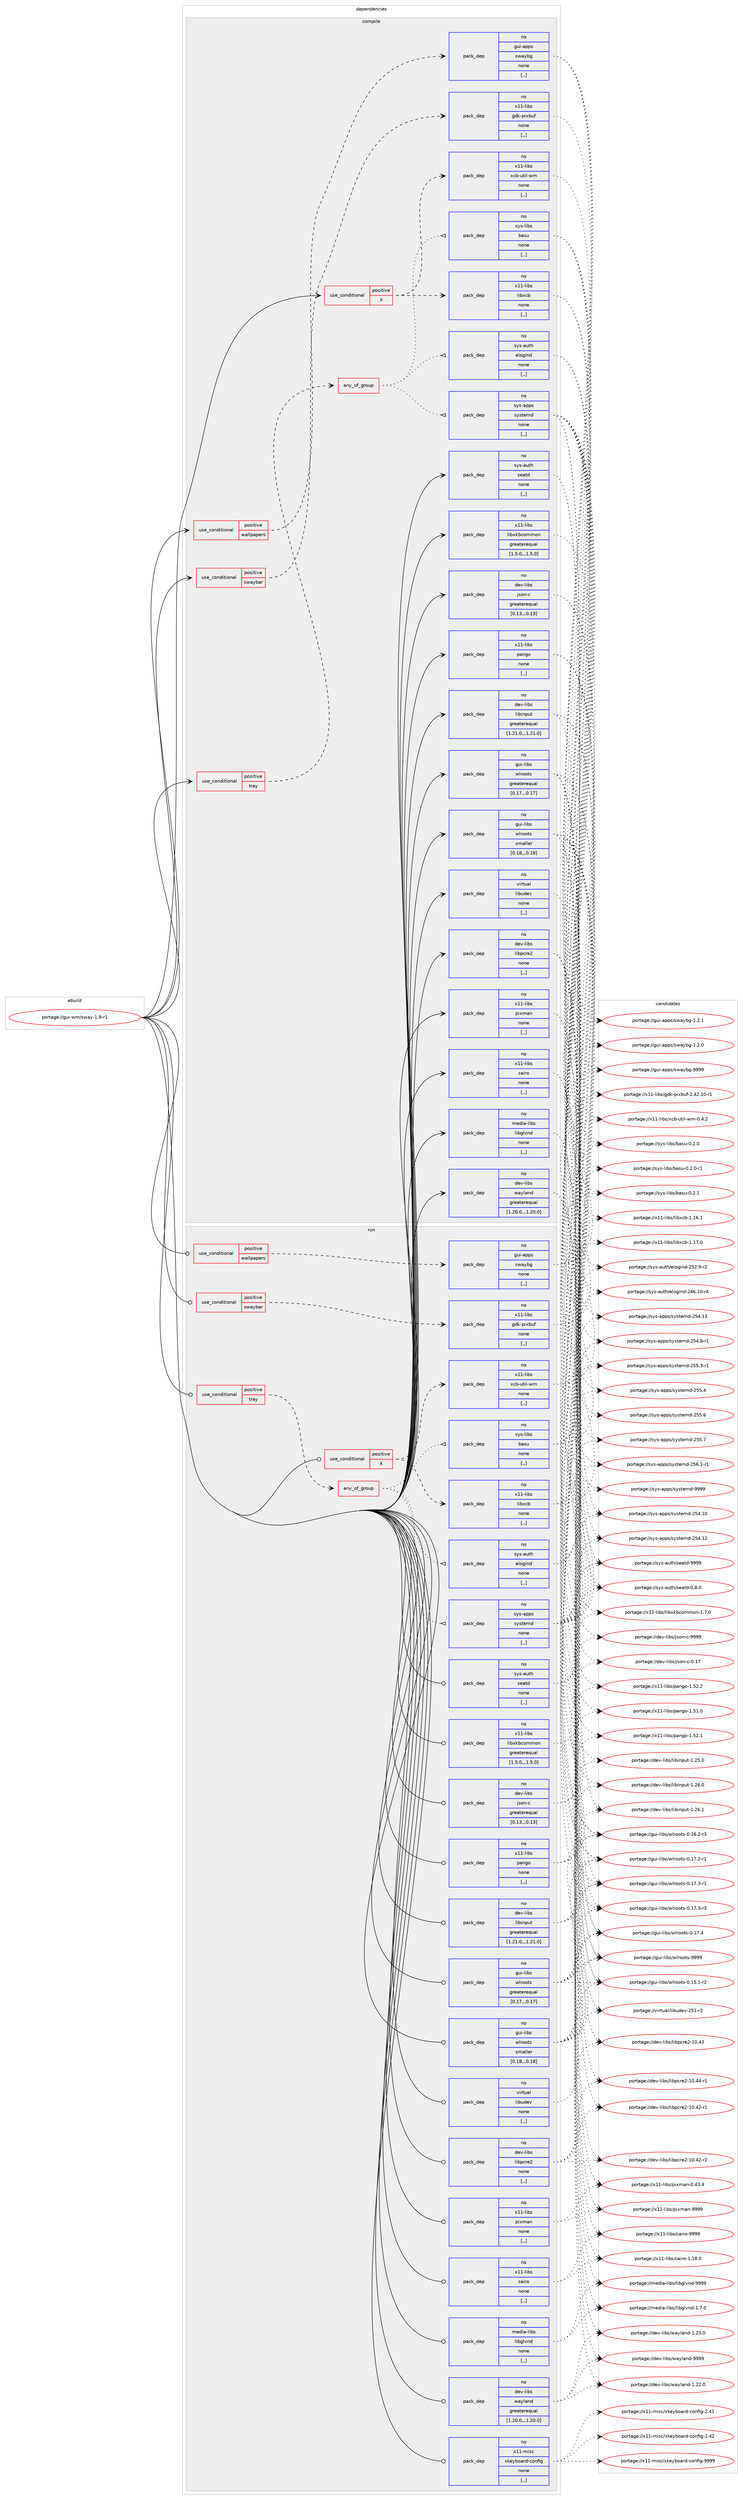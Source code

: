 digraph prolog {

# *************
# Graph options
# *************

newrank=true;
concentrate=true;
compound=true;
graph [rankdir=LR,fontname=Helvetica,fontsize=10,ranksep=1.5];#, ranksep=2.5, nodesep=0.2];
edge  [arrowhead=vee];
node  [fontname=Helvetica,fontsize=10];

# **********
# The ebuild
# **********

subgraph cluster_leftcol {
color=gray;
rank=same;
label=<<i>ebuild</i>>;
id [label="portage://gui-wm/sway-1.9-r1", color=red, width=4, href="../gui-wm/sway-1.9-r1.svg"];
}

# ****************
# The dependencies
# ****************

subgraph cluster_midcol {
color=gray;
label=<<i>dependencies</i>>;
subgraph cluster_compile {
fillcolor="#eeeeee";
style=filled;
label=<<i>compile</i>>;
subgraph cond65229 {
dependency240543 [label=<<TABLE BORDER="0" CELLBORDER="1" CELLSPACING="0" CELLPADDING="4"><TR><TD ROWSPAN="3" CELLPADDING="10">use_conditional</TD></TR><TR><TD>positive</TD></TR><TR><TD>X</TD></TR></TABLE>>, shape=none, color=red];
subgraph pack173724 {
dependency240544 [label=<<TABLE BORDER="0" CELLBORDER="1" CELLSPACING="0" CELLPADDING="4" WIDTH="220"><TR><TD ROWSPAN="6" CELLPADDING="30">pack_dep</TD></TR><TR><TD WIDTH="110">no</TD></TR><TR><TD>x11-libs</TD></TR><TR><TD>libxcb</TD></TR><TR><TD>none</TD></TR><TR><TD>[,,]</TD></TR></TABLE>>, shape=none, color=blue];
}
dependency240543:e -> dependency240544:w [weight=20,style="dashed",arrowhead="vee"];
subgraph pack173725 {
dependency240545 [label=<<TABLE BORDER="0" CELLBORDER="1" CELLSPACING="0" CELLPADDING="4" WIDTH="220"><TR><TD ROWSPAN="6" CELLPADDING="30">pack_dep</TD></TR><TR><TD WIDTH="110">no</TD></TR><TR><TD>x11-libs</TD></TR><TR><TD>xcb-util-wm</TD></TR><TR><TD>none</TD></TR><TR><TD>[,,]</TD></TR></TABLE>>, shape=none, color=blue];
}
dependency240543:e -> dependency240545:w [weight=20,style="dashed",arrowhead="vee"];
}
id:e -> dependency240543:w [weight=20,style="solid",arrowhead="vee"];
subgraph cond65230 {
dependency240546 [label=<<TABLE BORDER="0" CELLBORDER="1" CELLSPACING="0" CELLPADDING="4"><TR><TD ROWSPAN="3" CELLPADDING="10">use_conditional</TD></TR><TR><TD>positive</TD></TR><TR><TD>swaybar</TD></TR></TABLE>>, shape=none, color=red];
subgraph pack173726 {
dependency240547 [label=<<TABLE BORDER="0" CELLBORDER="1" CELLSPACING="0" CELLPADDING="4" WIDTH="220"><TR><TD ROWSPAN="6" CELLPADDING="30">pack_dep</TD></TR><TR><TD WIDTH="110">no</TD></TR><TR><TD>x11-libs</TD></TR><TR><TD>gdk-pixbuf</TD></TR><TR><TD>none</TD></TR><TR><TD>[,,]</TD></TR></TABLE>>, shape=none, color=blue];
}
dependency240546:e -> dependency240547:w [weight=20,style="dashed",arrowhead="vee"];
}
id:e -> dependency240546:w [weight=20,style="solid",arrowhead="vee"];
subgraph cond65231 {
dependency240548 [label=<<TABLE BORDER="0" CELLBORDER="1" CELLSPACING="0" CELLPADDING="4"><TR><TD ROWSPAN="3" CELLPADDING="10">use_conditional</TD></TR><TR><TD>positive</TD></TR><TR><TD>tray</TD></TR></TABLE>>, shape=none, color=red];
subgraph any1438 {
dependency240549 [label=<<TABLE BORDER="0" CELLBORDER="1" CELLSPACING="0" CELLPADDING="4"><TR><TD CELLPADDING="10">any_of_group</TD></TR></TABLE>>, shape=none, color=red];subgraph pack173727 {
dependency240550 [label=<<TABLE BORDER="0" CELLBORDER="1" CELLSPACING="0" CELLPADDING="4" WIDTH="220"><TR><TD ROWSPAN="6" CELLPADDING="30">pack_dep</TD></TR><TR><TD WIDTH="110">no</TD></TR><TR><TD>sys-apps</TD></TR><TR><TD>systemd</TD></TR><TR><TD>none</TD></TR><TR><TD>[,,]</TD></TR></TABLE>>, shape=none, color=blue];
}
dependency240549:e -> dependency240550:w [weight=20,style="dotted",arrowhead="oinv"];
subgraph pack173728 {
dependency240551 [label=<<TABLE BORDER="0" CELLBORDER="1" CELLSPACING="0" CELLPADDING="4" WIDTH="220"><TR><TD ROWSPAN="6" CELLPADDING="30">pack_dep</TD></TR><TR><TD WIDTH="110">no</TD></TR><TR><TD>sys-auth</TD></TR><TR><TD>elogind</TD></TR><TR><TD>none</TD></TR><TR><TD>[,,]</TD></TR></TABLE>>, shape=none, color=blue];
}
dependency240549:e -> dependency240551:w [weight=20,style="dotted",arrowhead="oinv"];
subgraph pack173729 {
dependency240552 [label=<<TABLE BORDER="0" CELLBORDER="1" CELLSPACING="0" CELLPADDING="4" WIDTH="220"><TR><TD ROWSPAN="6" CELLPADDING="30">pack_dep</TD></TR><TR><TD WIDTH="110">no</TD></TR><TR><TD>sys-libs</TD></TR><TR><TD>basu</TD></TR><TR><TD>none</TD></TR><TR><TD>[,,]</TD></TR></TABLE>>, shape=none, color=blue];
}
dependency240549:e -> dependency240552:w [weight=20,style="dotted",arrowhead="oinv"];
}
dependency240548:e -> dependency240549:w [weight=20,style="dashed",arrowhead="vee"];
}
id:e -> dependency240548:w [weight=20,style="solid",arrowhead="vee"];
subgraph cond65232 {
dependency240553 [label=<<TABLE BORDER="0" CELLBORDER="1" CELLSPACING="0" CELLPADDING="4"><TR><TD ROWSPAN="3" CELLPADDING="10">use_conditional</TD></TR><TR><TD>positive</TD></TR><TR><TD>wallpapers</TD></TR></TABLE>>, shape=none, color=red];
subgraph pack173730 {
dependency240554 [label=<<TABLE BORDER="0" CELLBORDER="1" CELLSPACING="0" CELLPADDING="4" WIDTH="220"><TR><TD ROWSPAN="6" CELLPADDING="30">pack_dep</TD></TR><TR><TD WIDTH="110">no</TD></TR><TR><TD>gui-apps</TD></TR><TR><TD>swaybg</TD></TR><TR><TD>none</TD></TR><TR><TD>[,,]</TD></TR></TABLE>>, shape=none, color=blue];
}
dependency240553:e -> dependency240554:w [weight=20,style="dashed",arrowhead="vee"];
}
id:e -> dependency240553:w [weight=20,style="solid",arrowhead="vee"];
subgraph pack173731 {
dependency240555 [label=<<TABLE BORDER="0" CELLBORDER="1" CELLSPACING="0" CELLPADDING="4" WIDTH="220"><TR><TD ROWSPAN="6" CELLPADDING="30">pack_dep</TD></TR><TR><TD WIDTH="110">no</TD></TR><TR><TD>dev-libs</TD></TR><TR><TD>json-c</TD></TR><TR><TD>greaterequal</TD></TR><TR><TD>[0.13,,,0.13]</TD></TR></TABLE>>, shape=none, color=blue];
}
id:e -> dependency240555:w [weight=20,style="solid",arrowhead="vee"];
subgraph pack173732 {
dependency240556 [label=<<TABLE BORDER="0" CELLBORDER="1" CELLSPACING="0" CELLPADDING="4" WIDTH="220"><TR><TD ROWSPAN="6" CELLPADDING="30">pack_dep</TD></TR><TR><TD WIDTH="110">no</TD></TR><TR><TD>dev-libs</TD></TR><TR><TD>libinput</TD></TR><TR><TD>greaterequal</TD></TR><TR><TD>[1.21.0,,,1.21.0]</TD></TR></TABLE>>, shape=none, color=blue];
}
id:e -> dependency240556:w [weight=20,style="solid",arrowhead="vee"];
subgraph pack173733 {
dependency240557 [label=<<TABLE BORDER="0" CELLBORDER="1" CELLSPACING="0" CELLPADDING="4" WIDTH="220"><TR><TD ROWSPAN="6" CELLPADDING="30">pack_dep</TD></TR><TR><TD WIDTH="110">no</TD></TR><TR><TD>dev-libs</TD></TR><TR><TD>libpcre2</TD></TR><TR><TD>none</TD></TR><TR><TD>[,,]</TD></TR></TABLE>>, shape=none, color=blue];
}
id:e -> dependency240557:w [weight=20,style="solid",arrowhead="vee"];
subgraph pack173734 {
dependency240558 [label=<<TABLE BORDER="0" CELLBORDER="1" CELLSPACING="0" CELLPADDING="4" WIDTH="220"><TR><TD ROWSPAN="6" CELLPADDING="30">pack_dep</TD></TR><TR><TD WIDTH="110">no</TD></TR><TR><TD>dev-libs</TD></TR><TR><TD>wayland</TD></TR><TR><TD>greaterequal</TD></TR><TR><TD>[1.20.0,,,1.20.0]</TD></TR></TABLE>>, shape=none, color=blue];
}
id:e -> dependency240558:w [weight=20,style="solid",arrowhead="vee"];
subgraph pack173735 {
dependency240559 [label=<<TABLE BORDER="0" CELLBORDER="1" CELLSPACING="0" CELLPADDING="4" WIDTH="220"><TR><TD ROWSPAN="6" CELLPADDING="30">pack_dep</TD></TR><TR><TD WIDTH="110">no</TD></TR><TR><TD>gui-libs</TD></TR><TR><TD>wlroots</TD></TR><TR><TD>greaterequal</TD></TR><TR><TD>[0.17,,,0.17]</TD></TR></TABLE>>, shape=none, color=blue];
}
id:e -> dependency240559:w [weight=20,style="solid",arrowhead="vee"];
subgraph pack173736 {
dependency240560 [label=<<TABLE BORDER="0" CELLBORDER="1" CELLSPACING="0" CELLPADDING="4" WIDTH="220"><TR><TD ROWSPAN="6" CELLPADDING="30">pack_dep</TD></TR><TR><TD WIDTH="110">no</TD></TR><TR><TD>gui-libs</TD></TR><TR><TD>wlroots</TD></TR><TR><TD>smaller</TD></TR><TR><TD>[0.18,,,0.18]</TD></TR></TABLE>>, shape=none, color=blue];
}
id:e -> dependency240560:w [weight=20,style="solid",arrowhead="vee"];
subgraph pack173737 {
dependency240561 [label=<<TABLE BORDER="0" CELLBORDER="1" CELLSPACING="0" CELLPADDING="4" WIDTH="220"><TR><TD ROWSPAN="6" CELLPADDING="30">pack_dep</TD></TR><TR><TD WIDTH="110">no</TD></TR><TR><TD>media-libs</TD></TR><TR><TD>libglvnd</TD></TR><TR><TD>none</TD></TR><TR><TD>[,,]</TD></TR></TABLE>>, shape=none, color=blue];
}
id:e -> dependency240561:w [weight=20,style="solid",arrowhead="vee"];
subgraph pack173738 {
dependency240562 [label=<<TABLE BORDER="0" CELLBORDER="1" CELLSPACING="0" CELLPADDING="4" WIDTH="220"><TR><TD ROWSPAN="6" CELLPADDING="30">pack_dep</TD></TR><TR><TD WIDTH="110">no</TD></TR><TR><TD>sys-auth</TD></TR><TR><TD>seatd</TD></TR><TR><TD>none</TD></TR><TR><TD>[,,]</TD></TR></TABLE>>, shape=none, color=blue];
}
id:e -> dependency240562:w [weight=20,style="solid",arrowhead="vee"];
subgraph pack173739 {
dependency240563 [label=<<TABLE BORDER="0" CELLBORDER="1" CELLSPACING="0" CELLPADDING="4" WIDTH="220"><TR><TD ROWSPAN="6" CELLPADDING="30">pack_dep</TD></TR><TR><TD WIDTH="110">no</TD></TR><TR><TD>virtual</TD></TR><TR><TD>libudev</TD></TR><TR><TD>none</TD></TR><TR><TD>[,,]</TD></TR></TABLE>>, shape=none, color=blue];
}
id:e -> dependency240563:w [weight=20,style="solid",arrowhead="vee"];
subgraph pack173740 {
dependency240564 [label=<<TABLE BORDER="0" CELLBORDER="1" CELLSPACING="0" CELLPADDING="4" WIDTH="220"><TR><TD ROWSPAN="6" CELLPADDING="30">pack_dep</TD></TR><TR><TD WIDTH="110">no</TD></TR><TR><TD>x11-libs</TD></TR><TR><TD>cairo</TD></TR><TR><TD>none</TD></TR><TR><TD>[,,]</TD></TR></TABLE>>, shape=none, color=blue];
}
id:e -> dependency240564:w [weight=20,style="solid",arrowhead="vee"];
subgraph pack173741 {
dependency240565 [label=<<TABLE BORDER="0" CELLBORDER="1" CELLSPACING="0" CELLPADDING="4" WIDTH="220"><TR><TD ROWSPAN="6" CELLPADDING="30">pack_dep</TD></TR><TR><TD WIDTH="110">no</TD></TR><TR><TD>x11-libs</TD></TR><TR><TD>libxkbcommon</TD></TR><TR><TD>greaterequal</TD></TR><TR><TD>[1.5.0,,,1.5.0]</TD></TR></TABLE>>, shape=none, color=blue];
}
id:e -> dependency240565:w [weight=20,style="solid",arrowhead="vee"];
subgraph pack173742 {
dependency240566 [label=<<TABLE BORDER="0" CELLBORDER="1" CELLSPACING="0" CELLPADDING="4" WIDTH="220"><TR><TD ROWSPAN="6" CELLPADDING="30">pack_dep</TD></TR><TR><TD WIDTH="110">no</TD></TR><TR><TD>x11-libs</TD></TR><TR><TD>pango</TD></TR><TR><TD>none</TD></TR><TR><TD>[,,]</TD></TR></TABLE>>, shape=none, color=blue];
}
id:e -> dependency240566:w [weight=20,style="solid",arrowhead="vee"];
subgraph pack173743 {
dependency240567 [label=<<TABLE BORDER="0" CELLBORDER="1" CELLSPACING="0" CELLPADDING="4" WIDTH="220"><TR><TD ROWSPAN="6" CELLPADDING="30">pack_dep</TD></TR><TR><TD WIDTH="110">no</TD></TR><TR><TD>x11-libs</TD></TR><TR><TD>pixman</TD></TR><TR><TD>none</TD></TR><TR><TD>[,,]</TD></TR></TABLE>>, shape=none, color=blue];
}
id:e -> dependency240567:w [weight=20,style="solid",arrowhead="vee"];
}
subgraph cluster_compileandrun {
fillcolor="#eeeeee";
style=filled;
label=<<i>compile and run</i>>;
}
subgraph cluster_run {
fillcolor="#eeeeee";
style=filled;
label=<<i>run</i>>;
subgraph cond65233 {
dependency240568 [label=<<TABLE BORDER="0" CELLBORDER="1" CELLSPACING="0" CELLPADDING="4"><TR><TD ROWSPAN="3" CELLPADDING="10">use_conditional</TD></TR><TR><TD>positive</TD></TR><TR><TD>X</TD></TR></TABLE>>, shape=none, color=red];
subgraph pack173744 {
dependency240569 [label=<<TABLE BORDER="0" CELLBORDER="1" CELLSPACING="0" CELLPADDING="4" WIDTH="220"><TR><TD ROWSPAN="6" CELLPADDING="30">pack_dep</TD></TR><TR><TD WIDTH="110">no</TD></TR><TR><TD>x11-libs</TD></TR><TR><TD>libxcb</TD></TR><TR><TD>none</TD></TR><TR><TD>[,,]</TD></TR></TABLE>>, shape=none, color=blue];
}
dependency240568:e -> dependency240569:w [weight=20,style="dashed",arrowhead="vee"];
subgraph pack173745 {
dependency240570 [label=<<TABLE BORDER="0" CELLBORDER="1" CELLSPACING="0" CELLPADDING="4" WIDTH="220"><TR><TD ROWSPAN="6" CELLPADDING="30">pack_dep</TD></TR><TR><TD WIDTH="110">no</TD></TR><TR><TD>x11-libs</TD></TR><TR><TD>xcb-util-wm</TD></TR><TR><TD>none</TD></TR><TR><TD>[,,]</TD></TR></TABLE>>, shape=none, color=blue];
}
dependency240568:e -> dependency240570:w [weight=20,style="dashed",arrowhead="vee"];
}
id:e -> dependency240568:w [weight=20,style="solid",arrowhead="odot"];
subgraph cond65234 {
dependency240571 [label=<<TABLE BORDER="0" CELLBORDER="1" CELLSPACING="0" CELLPADDING="4"><TR><TD ROWSPAN="3" CELLPADDING="10">use_conditional</TD></TR><TR><TD>positive</TD></TR><TR><TD>swaybar</TD></TR></TABLE>>, shape=none, color=red];
subgraph pack173746 {
dependency240572 [label=<<TABLE BORDER="0" CELLBORDER="1" CELLSPACING="0" CELLPADDING="4" WIDTH="220"><TR><TD ROWSPAN="6" CELLPADDING="30">pack_dep</TD></TR><TR><TD WIDTH="110">no</TD></TR><TR><TD>x11-libs</TD></TR><TR><TD>gdk-pixbuf</TD></TR><TR><TD>none</TD></TR><TR><TD>[,,]</TD></TR></TABLE>>, shape=none, color=blue];
}
dependency240571:e -> dependency240572:w [weight=20,style="dashed",arrowhead="vee"];
}
id:e -> dependency240571:w [weight=20,style="solid",arrowhead="odot"];
subgraph cond65235 {
dependency240573 [label=<<TABLE BORDER="0" CELLBORDER="1" CELLSPACING="0" CELLPADDING="4"><TR><TD ROWSPAN="3" CELLPADDING="10">use_conditional</TD></TR><TR><TD>positive</TD></TR><TR><TD>tray</TD></TR></TABLE>>, shape=none, color=red];
subgraph any1439 {
dependency240574 [label=<<TABLE BORDER="0" CELLBORDER="1" CELLSPACING="0" CELLPADDING="4"><TR><TD CELLPADDING="10">any_of_group</TD></TR></TABLE>>, shape=none, color=red];subgraph pack173747 {
dependency240575 [label=<<TABLE BORDER="0" CELLBORDER="1" CELLSPACING="0" CELLPADDING="4" WIDTH="220"><TR><TD ROWSPAN="6" CELLPADDING="30">pack_dep</TD></TR><TR><TD WIDTH="110">no</TD></TR><TR><TD>sys-apps</TD></TR><TR><TD>systemd</TD></TR><TR><TD>none</TD></TR><TR><TD>[,,]</TD></TR></TABLE>>, shape=none, color=blue];
}
dependency240574:e -> dependency240575:w [weight=20,style="dotted",arrowhead="oinv"];
subgraph pack173748 {
dependency240576 [label=<<TABLE BORDER="0" CELLBORDER="1" CELLSPACING="0" CELLPADDING="4" WIDTH="220"><TR><TD ROWSPAN="6" CELLPADDING="30">pack_dep</TD></TR><TR><TD WIDTH="110">no</TD></TR><TR><TD>sys-auth</TD></TR><TR><TD>elogind</TD></TR><TR><TD>none</TD></TR><TR><TD>[,,]</TD></TR></TABLE>>, shape=none, color=blue];
}
dependency240574:e -> dependency240576:w [weight=20,style="dotted",arrowhead="oinv"];
subgraph pack173749 {
dependency240577 [label=<<TABLE BORDER="0" CELLBORDER="1" CELLSPACING="0" CELLPADDING="4" WIDTH="220"><TR><TD ROWSPAN="6" CELLPADDING="30">pack_dep</TD></TR><TR><TD WIDTH="110">no</TD></TR><TR><TD>sys-libs</TD></TR><TR><TD>basu</TD></TR><TR><TD>none</TD></TR><TR><TD>[,,]</TD></TR></TABLE>>, shape=none, color=blue];
}
dependency240574:e -> dependency240577:w [weight=20,style="dotted",arrowhead="oinv"];
}
dependency240573:e -> dependency240574:w [weight=20,style="dashed",arrowhead="vee"];
}
id:e -> dependency240573:w [weight=20,style="solid",arrowhead="odot"];
subgraph cond65236 {
dependency240578 [label=<<TABLE BORDER="0" CELLBORDER="1" CELLSPACING="0" CELLPADDING="4"><TR><TD ROWSPAN="3" CELLPADDING="10">use_conditional</TD></TR><TR><TD>positive</TD></TR><TR><TD>wallpapers</TD></TR></TABLE>>, shape=none, color=red];
subgraph pack173750 {
dependency240579 [label=<<TABLE BORDER="0" CELLBORDER="1" CELLSPACING="0" CELLPADDING="4" WIDTH="220"><TR><TD ROWSPAN="6" CELLPADDING="30">pack_dep</TD></TR><TR><TD WIDTH="110">no</TD></TR><TR><TD>gui-apps</TD></TR><TR><TD>swaybg</TD></TR><TR><TD>none</TD></TR><TR><TD>[,,]</TD></TR></TABLE>>, shape=none, color=blue];
}
dependency240578:e -> dependency240579:w [weight=20,style="dashed",arrowhead="vee"];
}
id:e -> dependency240578:w [weight=20,style="solid",arrowhead="odot"];
subgraph pack173751 {
dependency240580 [label=<<TABLE BORDER="0" CELLBORDER="1" CELLSPACING="0" CELLPADDING="4" WIDTH="220"><TR><TD ROWSPAN="6" CELLPADDING="30">pack_dep</TD></TR><TR><TD WIDTH="110">no</TD></TR><TR><TD>dev-libs</TD></TR><TR><TD>json-c</TD></TR><TR><TD>greaterequal</TD></TR><TR><TD>[0.13,,,0.13]</TD></TR></TABLE>>, shape=none, color=blue];
}
id:e -> dependency240580:w [weight=20,style="solid",arrowhead="odot"];
subgraph pack173752 {
dependency240581 [label=<<TABLE BORDER="0" CELLBORDER="1" CELLSPACING="0" CELLPADDING="4" WIDTH="220"><TR><TD ROWSPAN="6" CELLPADDING="30">pack_dep</TD></TR><TR><TD WIDTH="110">no</TD></TR><TR><TD>dev-libs</TD></TR><TR><TD>libinput</TD></TR><TR><TD>greaterequal</TD></TR><TR><TD>[1.21.0,,,1.21.0]</TD></TR></TABLE>>, shape=none, color=blue];
}
id:e -> dependency240581:w [weight=20,style="solid",arrowhead="odot"];
subgraph pack173753 {
dependency240582 [label=<<TABLE BORDER="0" CELLBORDER="1" CELLSPACING="0" CELLPADDING="4" WIDTH="220"><TR><TD ROWSPAN="6" CELLPADDING="30">pack_dep</TD></TR><TR><TD WIDTH="110">no</TD></TR><TR><TD>dev-libs</TD></TR><TR><TD>libpcre2</TD></TR><TR><TD>none</TD></TR><TR><TD>[,,]</TD></TR></TABLE>>, shape=none, color=blue];
}
id:e -> dependency240582:w [weight=20,style="solid",arrowhead="odot"];
subgraph pack173754 {
dependency240583 [label=<<TABLE BORDER="0" CELLBORDER="1" CELLSPACING="0" CELLPADDING="4" WIDTH="220"><TR><TD ROWSPAN="6" CELLPADDING="30">pack_dep</TD></TR><TR><TD WIDTH="110">no</TD></TR><TR><TD>dev-libs</TD></TR><TR><TD>wayland</TD></TR><TR><TD>greaterequal</TD></TR><TR><TD>[1.20.0,,,1.20.0]</TD></TR></TABLE>>, shape=none, color=blue];
}
id:e -> dependency240583:w [weight=20,style="solid",arrowhead="odot"];
subgraph pack173755 {
dependency240584 [label=<<TABLE BORDER="0" CELLBORDER="1" CELLSPACING="0" CELLPADDING="4" WIDTH="220"><TR><TD ROWSPAN="6" CELLPADDING="30">pack_dep</TD></TR><TR><TD WIDTH="110">no</TD></TR><TR><TD>gui-libs</TD></TR><TR><TD>wlroots</TD></TR><TR><TD>greaterequal</TD></TR><TR><TD>[0.17,,,0.17]</TD></TR></TABLE>>, shape=none, color=blue];
}
id:e -> dependency240584:w [weight=20,style="solid",arrowhead="odot"];
subgraph pack173756 {
dependency240585 [label=<<TABLE BORDER="0" CELLBORDER="1" CELLSPACING="0" CELLPADDING="4" WIDTH="220"><TR><TD ROWSPAN="6" CELLPADDING="30">pack_dep</TD></TR><TR><TD WIDTH="110">no</TD></TR><TR><TD>gui-libs</TD></TR><TR><TD>wlroots</TD></TR><TR><TD>smaller</TD></TR><TR><TD>[0.18,,,0.18]</TD></TR></TABLE>>, shape=none, color=blue];
}
id:e -> dependency240585:w [weight=20,style="solid",arrowhead="odot"];
subgraph pack173757 {
dependency240586 [label=<<TABLE BORDER="0" CELLBORDER="1" CELLSPACING="0" CELLPADDING="4" WIDTH="220"><TR><TD ROWSPAN="6" CELLPADDING="30">pack_dep</TD></TR><TR><TD WIDTH="110">no</TD></TR><TR><TD>media-libs</TD></TR><TR><TD>libglvnd</TD></TR><TR><TD>none</TD></TR><TR><TD>[,,]</TD></TR></TABLE>>, shape=none, color=blue];
}
id:e -> dependency240586:w [weight=20,style="solid",arrowhead="odot"];
subgraph pack173758 {
dependency240587 [label=<<TABLE BORDER="0" CELLBORDER="1" CELLSPACING="0" CELLPADDING="4" WIDTH="220"><TR><TD ROWSPAN="6" CELLPADDING="30">pack_dep</TD></TR><TR><TD WIDTH="110">no</TD></TR><TR><TD>sys-auth</TD></TR><TR><TD>seatd</TD></TR><TR><TD>none</TD></TR><TR><TD>[,,]</TD></TR></TABLE>>, shape=none, color=blue];
}
id:e -> dependency240587:w [weight=20,style="solid",arrowhead="odot"];
subgraph pack173759 {
dependency240588 [label=<<TABLE BORDER="0" CELLBORDER="1" CELLSPACING="0" CELLPADDING="4" WIDTH="220"><TR><TD ROWSPAN="6" CELLPADDING="30">pack_dep</TD></TR><TR><TD WIDTH="110">no</TD></TR><TR><TD>virtual</TD></TR><TR><TD>libudev</TD></TR><TR><TD>none</TD></TR><TR><TD>[,,]</TD></TR></TABLE>>, shape=none, color=blue];
}
id:e -> dependency240588:w [weight=20,style="solid",arrowhead="odot"];
subgraph pack173760 {
dependency240589 [label=<<TABLE BORDER="0" CELLBORDER="1" CELLSPACING="0" CELLPADDING="4" WIDTH="220"><TR><TD ROWSPAN="6" CELLPADDING="30">pack_dep</TD></TR><TR><TD WIDTH="110">no</TD></TR><TR><TD>x11-libs</TD></TR><TR><TD>cairo</TD></TR><TR><TD>none</TD></TR><TR><TD>[,,]</TD></TR></TABLE>>, shape=none, color=blue];
}
id:e -> dependency240589:w [weight=20,style="solid",arrowhead="odot"];
subgraph pack173761 {
dependency240590 [label=<<TABLE BORDER="0" CELLBORDER="1" CELLSPACING="0" CELLPADDING="4" WIDTH="220"><TR><TD ROWSPAN="6" CELLPADDING="30">pack_dep</TD></TR><TR><TD WIDTH="110">no</TD></TR><TR><TD>x11-libs</TD></TR><TR><TD>libxkbcommon</TD></TR><TR><TD>greaterequal</TD></TR><TR><TD>[1.5.0,,,1.5.0]</TD></TR></TABLE>>, shape=none, color=blue];
}
id:e -> dependency240590:w [weight=20,style="solid",arrowhead="odot"];
subgraph pack173762 {
dependency240591 [label=<<TABLE BORDER="0" CELLBORDER="1" CELLSPACING="0" CELLPADDING="4" WIDTH="220"><TR><TD ROWSPAN="6" CELLPADDING="30">pack_dep</TD></TR><TR><TD WIDTH="110">no</TD></TR><TR><TD>x11-libs</TD></TR><TR><TD>pango</TD></TR><TR><TD>none</TD></TR><TR><TD>[,,]</TD></TR></TABLE>>, shape=none, color=blue];
}
id:e -> dependency240591:w [weight=20,style="solid",arrowhead="odot"];
subgraph pack173763 {
dependency240592 [label=<<TABLE BORDER="0" CELLBORDER="1" CELLSPACING="0" CELLPADDING="4" WIDTH="220"><TR><TD ROWSPAN="6" CELLPADDING="30">pack_dep</TD></TR><TR><TD WIDTH="110">no</TD></TR><TR><TD>x11-libs</TD></TR><TR><TD>pixman</TD></TR><TR><TD>none</TD></TR><TR><TD>[,,]</TD></TR></TABLE>>, shape=none, color=blue];
}
id:e -> dependency240592:w [weight=20,style="solid",arrowhead="odot"];
subgraph pack173764 {
dependency240593 [label=<<TABLE BORDER="0" CELLBORDER="1" CELLSPACING="0" CELLPADDING="4" WIDTH="220"><TR><TD ROWSPAN="6" CELLPADDING="30">pack_dep</TD></TR><TR><TD WIDTH="110">no</TD></TR><TR><TD>x11-misc</TD></TR><TR><TD>xkeyboard-config</TD></TR><TR><TD>none</TD></TR><TR><TD>[,,]</TD></TR></TABLE>>, shape=none, color=blue];
}
id:e -> dependency240593:w [weight=20,style="solid",arrowhead="odot"];
}
}

# **************
# The candidates
# **************

subgraph cluster_choices {
rank=same;
color=gray;
label=<<i>candidates</i>>;

subgraph choice173724 {
color=black;
nodesep=1;
choice120494945108105981154710810598120999845494649544649 [label="portage://x11-libs/libxcb-1.16.1", color=red, width=4,href="../x11-libs/libxcb-1.16.1.svg"];
choice120494945108105981154710810598120999845494649554648 [label="portage://x11-libs/libxcb-1.17.0", color=red, width=4,href="../x11-libs/libxcb-1.17.0.svg"];
dependency240544:e -> choice120494945108105981154710810598120999845494649544649:w [style=dotted,weight="100"];
dependency240544:e -> choice120494945108105981154710810598120999845494649554648:w [style=dotted,weight="100"];
}
subgraph choice173725 {
color=black;
nodesep=1;
choice120494945108105981154712099984511711610510845119109454846524650 [label="portage://x11-libs/xcb-util-wm-0.4.2", color=red, width=4,href="../x11-libs/xcb-util-wm-0.4.2.svg"];
dependency240545:e -> choice120494945108105981154712099984511711610510845119109454846524650:w [style=dotted,weight="100"];
}
subgraph choice173726 {
color=black;
nodesep=1;
choice1204949451081059811547103100107451121051209811710245504652504649484511449 [label="portage://x11-libs/gdk-pixbuf-2.42.10-r1", color=red, width=4,href="../x11-libs/gdk-pixbuf-2.42.10-r1.svg"];
dependency240547:e -> choice1204949451081059811547103100107451121051209811710245504652504649484511449:w [style=dotted,weight="100"];
}
subgraph choice173727 {
color=black;
nodesep=1;
choice11512111545971121121154711512111511610110910045505352464948 [label="portage://sys-apps/systemd-254.10", color=red, width=4,href="../sys-apps/systemd-254.10.svg"];
choice11512111545971121121154711512111511610110910045505352464950 [label="portage://sys-apps/systemd-254.12", color=red, width=4,href="../sys-apps/systemd-254.12.svg"];
choice11512111545971121121154711512111511610110910045505352464951 [label="portage://sys-apps/systemd-254.13", color=red, width=4,href="../sys-apps/systemd-254.13.svg"];
choice1151211154597112112115471151211151161011091004550535246564511449 [label="portage://sys-apps/systemd-254.8-r1", color=red, width=4,href="../sys-apps/systemd-254.8-r1.svg"];
choice1151211154597112112115471151211151161011091004550535346514511449 [label="portage://sys-apps/systemd-255.3-r1", color=red, width=4,href="../sys-apps/systemd-255.3-r1.svg"];
choice115121115459711211211547115121115116101109100455053534652 [label="portage://sys-apps/systemd-255.4", color=red, width=4,href="../sys-apps/systemd-255.4.svg"];
choice115121115459711211211547115121115116101109100455053534654 [label="portage://sys-apps/systemd-255.6", color=red, width=4,href="../sys-apps/systemd-255.6.svg"];
choice115121115459711211211547115121115116101109100455053534655 [label="portage://sys-apps/systemd-255.7", color=red, width=4,href="../sys-apps/systemd-255.7.svg"];
choice1151211154597112112115471151211151161011091004550535446494511449 [label="portage://sys-apps/systemd-256.1-r1", color=red, width=4,href="../sys-apps/systemd-256.1-r1.svg"];
choice1151211154597112112115471151211151161011091004557575757 [label="portage://sys-apps/systemd-9999", color=red, width=4,href="../sys-apps/systemd-9999.svg"];
dependency240550:e -> choice11512111545971121121154711512111511610110910045505352464948:w [style=dotted,weight="100"];
dependency240550:e -> choice11512111545971121121154711512111511610110910045505352464950:w [style=dotted,weight="100"];
dependency240550:e -> choice11512111545971121121154711512111511610110910045505352464951:w [style=dotted,weight="100"];
dependency240550:e -> choice1151211154597112112115471151211151161011091004550535246564511449:w [style=dotted,weight="100"];
dependency240550:e -> choice1151211154597112112115471151211151161011091004550535346514511449:w [style=dotted,weight="100"];
dependency240550:e -> choice115121115459711211211547115121115116101109100455053534652:w [style=dotted,weight="100"];
dependency240550:e -> choice115121115459711211211547115121115116101109100455053534654:w [style=dotted,weight="100"];
dependency240550:e -> choice115121115459711211211547115121115116101109100455053534655:w [style=dotted,weight="100"];
dependency240550:e -> choice1151211154597112112115471151211151161011091004550535446494511449:w [style=dotted,weight="100"];
dependency240550:e -> choice1151211154597112112115471151211151161011091004557575757:w [style=dotted,weight="100"];
}
subgraph choice173728 {
color=black;
nodesep=1;
choice115121115459711711610447101108111103105110100455052544649484511452 [label="portage://sys-auth/elogind-246.10-r4", color=red, width=4,href="../sys-auth/elogind-246.10-r4.svg"];
choice1151211154597117116104471011081111031051101004550535046574511450 [label="portage://sys-auth/elogind-252.9-r2", color=red, width=4,href="../sys-auth/elogind-252.9-r2.svg"];
dependency240551:e -> choice115121115459711711610447101108111103105110100455052544649484511452:w [style=dotted,weight="100"];
dependency240551:e -> choice1151211154597117116104471011081111031051101004550535046574511450:w [style=dotted,weight="100"];
}
subgraph choice173729 {
color=black;
nodesep=1;
choice1151211154510810598115479897115117454846504648 [label="portage://sys-libs/basu-0.2.0", color=red, width=4,href="../sys-libs/basu-0.2.0.svg"];
choice11512111545108105981154798971151174548465046484511449 [label="portage://sys-libs/basu-0.2.0-r1", color=red, width=4,href="../sys-libs/basu-0.2.0-r1.svg"];
choice1151211154510810598115479897115117454846504649 [label="portage://sys-libs/basu-0.2.1", color=red, width=4,href="../sys-libs/basu-0.2.1.svg"];
dependency240552:e -> choice1151211154510810598115479897115117454846504648:w [style=dotted,weight="100"];
dependency240552:e -> choice11512111545108105981154798971151174548465046484511449:w [style=dotted,weight="100"];
dependency240552:e -> choice1151211154510810598115479897115117454846504649:w [style=dotted,weight="100"];
}
subgraph choice173730 {
color=black;
nodesep=1;
choice1031171054597112112115471151199712198103454946504648 [label="portage://gui-apps/swaybg-1.2.0", color=red, width=4,href="../gui-apps/swaybg-1.2.0.svg"];
choice1031171054597112112115471151199712198103454946504649 [label="portage://gui-apps/swaybg-1.2.1", color=red, width=4,href="../gui-apps/swaybg-1.2.1.svg"];
choice10311710545971121121154711511997121981034557575757 [label="portage://gui-apps/swaybg-9999", color=red, width=4,href="../gui-apps/swaybg-9999.svg"];
dependency240554:e -> choice1031171054597112112115471151199712198103454946504648:w [style=dotted,weight="100"];
dependency240554:e -> choice1031171054597112112115471151199712198103454946504649:w [style=dotted,weight="100"];
dependency240554:e -> choice10311710545971121121154711511997121981034557575757:w [style=dotted,weight="100"];
}
subgraph choice173731 {
color=black;
nodesep=1;
choice10010111845108105981154710611511111045994548464955 [label="portage://dev-libs/json-c-0.17", color=red, width=4,href="../dev-libs/json-c-0.17.svg"];
choice10010111845108105981154710611511111045994557575757 [label="portage://dev-libs/json-c-9999", color=red, width=4,href="../dev-libs/json-c-9999.svg"];
dependency240555:e -> choice10010111845108105981154710611511111045994548464955:w [style=dotted,weight="100"];
dependency240555:e -> choice10010111845108105981154710611511111045994557575757:w [style=dotted,weight="100"];
}
subgraph choice173732 {
color=black;
nodesep=1;
choice1001011184510810598115471081059810511011211711645494650534648 [label="portage://dev-libs/libinput-1.25.0", color=red, width=4,href="../dev-libs/libinput-1.25.0.svg"];
choice1001011184510810598115471081059810511011211711645494650544648 [label="portage://dev-libs/libinput-1.26.0", color=red, width=4,href="../dev-libs/libinput-1.26.0.svg"];
choice1001011184510810598115471081059810511011211711645494650544649 [label="portage://dev-libs/libinput-1.26.1", color=red, width=4,href="../dev-libs/libinput-1.26.1.svg"];
dependency240556:e -> choice1001011184510810598115471081059810511011211711645494650534648:w [style=dotted,weight="100"];
dependency240556:e -> choice1001011184510810598115471081059810511011211711645494650544648:w [style=dotted,weight="100"];
dependency240556:e -> choice1001011184510810598115471081059810511011211711645494650544649:w [style=dotted,weight="100"];
}
subgraph choice173733 {
color=black;
nodesep=1;
choice1001011184510810598115471081059811299114101504549484652504511449 [label="portage://dev-libs/libpcre2-10.42-r1", color=red, width=4,href="../dev-libs/libpcre2-10.42-r1.svg"];
choice1001011184510810598115471081059811299114101504549484652504511450 [label="portage://dev-libs/libpcre2-10.42-r2", color=red, width=4,href="../dev-libs/libpcre2-10.42-r2.svg"];
choice100101118451081059811547108105981129911410150454948465251 [label="portage://dev-libs/libpcre2-10.43", color=red, width=4,href="../dev-libs/libpcre2-10.43.svg"];
choice1001011184510810598115471081059811299114101504549484652524511449 [label="portage://dev-libs/libpcre2-10.44-r1", color=red, width=4,href="../dev-libs/libpcre2-10.44-r1.svg"];
dependency240557:e -> choice1001011184510810598115471081059811299114101504549484652504511449:w [style=dotted,weight="100"];
dependency240557:e -> choice1001011184510810598115471081059811299114101504549484652504511450:w [style=dotted,weight="100"];
dependency240557:e -> choice100101118451081059811547108105981129911410150454948465251:w [style=dotted,weight="100"];
dependency240557:e -> choice1001011184510810598115471081059811299114101504549484652524511449:w [style=dotted,weight="100"];
}
subgraph choice173734 {
color=black;
nodesep=1;
choice100101118451081059811547119971211089711010045494650504648 [label="portage://dev-libs/wayland-1.22.0", color=red, width=4,href="../dev-libs/wayland-1.22.0.svg"];
choice100101118451081059811547119971211089711010045494650514648 [label="portage://dev-libs/wayland-1.23.0", color=red, width=4,href="../dev-libs/wayland-1.23.0.svg"];
choice10010111845108105981154711997121108971101004557575757 [label="portage://dev-libs/wayland-9999", color=red, width=4,href="../dev-libs/wayland-9999.svg"];
dependency240558:e -> choice100101118451081059811547119971211089711010045494650504648:w [style=dotted,weight="100"];
dependency240558:e -> choice100101118451081059811547119971211089711010045494650514648:w [style=dotted,weight="100"];
dependency240558:e -> choice10010111845108105981154711997121108971101004557575757:w [style=dotted,weight="100"];
}
subgraph choice173735 {
color=black;
nodesep=1;
choice103117105451081059811547119108114111111116115454846495346494511450 [label="portage://gui-libs/wlroots-0.15.1-r2", color=red, width=4,href="../gui-libs/wlroots-0.15.1-r2.svg"];
choice103117105451081059811547119108114111111116115454846495446504511451 [label="portage://gui-libs/wlroots-0.16.2-r3", color=red, width=4,href="../gui-libs/wlroots-0.16.2-r3.svg"];
choice103117105451081059811547119108114111111116115454846495546504511449 [label="portage://gui-libs/wlroots-0.17.2-r1", color=red, width=4,href="../gui-libs/wlroots-0.17.2-r1.svg"];
choice103117105451081059811547119108114111111116115454846495546514511449 [label="portage://gui-libs/wlroots-0.17.3-r1", color=red, width=4,href="../gui-libs/wlroots-0.17.3-r1.svg"];
choice103117105451081059811547119108114111111116115454846495546514511451 [label="portage://gui-libs/wlroots-0.17.3-r3", color=red, width=4,href="../gui-libs/wlroots-0.17.3-r3.svg"];
choice10311710545108105981154711910811411111111611545484649554652 [label="portage://gui-libs/wlroots-0.17.4", color=red, width=4,href="../gui-libs/wlroots-0.17.4.svg"];
choice1031171054510810598115471191081141111111161154557575757 [label="portage://gui-libs/wlroots-9999", color=red, width=4,href="../gui-libs/wlroots-9999.svg"];
dependency240559:e -> choice103117105451081059811547119108114111111116115454846495346494511450:w [style=dotted,weight="100"];
dependency240559:e -> choice103117105451081059811547119108114111111116115454846495446504511451:w [style=dotted,weight="100"];
dependency240559:e -> choice103117105451081059811547119108114111111116115454846495546504511449:w [style=dotted,weight="100"];
dependency240559:e -> choice103117105451081059811547119108114111111116115454846495546514511449:w [style=dotted,weight="100"];
dependency240559:e -> choice103117105451081059811547119108114111111116115454846495546514511451:w [style=dotted,weight="100"];
dependency240559:e -> choice10311710545108105981154711910811411111111611545484649554652:w [style=dotted,weight="100"];
dependency240559:e -> choice1031171054510810598115471191081141111111161154557575757:w [style=dotted,weight="100"];
}
subgraph choice173736 {
color=black;
nodesep=1;
choice103117105451081059811547119108114111111116115454846495346494511450 [label="portage://gui-libs/wlroots-0.15.1-r2", color=red, width=4,href="../gui-libs/wlroots-0.15.1-r2.svg"];
choice103117105451081059811547119108114111111116115454846495446504511451 [label="portage://gui-libs/wlroots-0.16.2-r3", color=red, width=4,href="../gui-libs/wlroots-0.16.2-r3.svg"];
choice103117105451081059811547119108114111111116115454846495546504511449 [label="portage://gui-libs/wlroots-0.17.2-r1", color=red, width=4,href="../gui-libs/wlroots-0.17.2-r1.svg"];
choice103117105451081059811547119108114111111116115454846495546514511449 [label="portage://gui-libs/wlroots-0.17.3-r1", color=red, width=4,href="../gui-libs/wlroots-0.17.3-r1.svg"];
choice103117105451081059811547119108114111111116115454846495546514511451 [label="portage://gui-libs/wlroots-0.17.3-r3", color=red, width=4,href="../gui-libs/wlroots-0.17.3-r3.svg"];
choice10311710545108105981154711910811411111111611545484649554652 [label="portage://gui-libs/wlroots-0.17.4", color=red, width=4,href="../gui-libs/wlroots-0.17.4.svg"];
choice1031171054510810598115471191081141111111161154557575757 [label="portage://gui-libs/wlroots-9999", color=red, width=4,href="../gui-libs/wlroots-9999.svg"];
dependency240560:e -> choice103117105451081059811547119108114111111116115454846495346494511450:w [style=dotted,weight="100"];
dependency240560:e -> choice103117105451081059811547119108114111111116115454846495446504511451:w [style=dotted,weight="100"];
dependency240560:e -> choice103117105451081059811547119108114111111116115454846495546504511449:w [style=dotted,weight="100"];
dependency240560:e -> choice103117105451081059811547119108114111111116115454846495546514511449:w [style=dotted,weight="100"];
dependency240560:e -> choice103117105451081059811547119108114111111116115454846495546514511451:w [style=dotted,weight="100"];
dependency240560:e -> choice10311710545108105981154711910811411111111611545484649554652:w [style=dotted,weight="100"];
dependency240560:e -> choice1031171054510810598115471191081141111111161154557575757:w [style=dotted,weight="100"];
}
subgraph choice173737 {
color=black;
nodesep=1;
choice1091011001059745108105981154710810598103108118110100454946554648 [label="portage://media-libs/libglvnd-1.7.0", color=red, width=4,href="../media-libs/libglvnd-1.7.0.svg"];
choice10910110010597451081059811547108105981031081181101004557575757 [label="portage://media-libs/libglvnd-9999", color=red, width=4,href="../media-libs/libglvnd-9999.svg"];
dependency240561:e -> choice1091011001059745108105981154710810598103108118110100454946554648:w [style=dotted,weight="100"];
dependency240561:e -> choice10910110010597451081059811547108105981031081181101004557575757:w [style=dotted,weight="100"];
}
subgraph choice173738 {
color=black;
nodesep=1;
choice11512111545971171161044711510197116100454846564648 [label="portage://sys-auth/seatd-0.8.0", color=red, width=4,href="../sys-auth/seatd-0.8.0.svg"];
choice115121115459711711610447115101971161004557575757 [label="portage://sys-auth/seatd-9999", color=red, width=4,href="../sys-auth/seatd-9999.svg"];
dependency240562:e -> choice11512111545971171161044711510197116100454846564648:w [style=dotted,weight="100"];
dependency240562:e -> choice115121115459711711610447115101971161004557575757:w [style=dotted,weight="100"];
}
subgraph choice173739 {
color=black;
nodesep=1;
choice118105114116117971084710810598117100101118455053494511450 [label="portage://virtual/libudev-251-r2", color=red, width=4,href="../virtual/libudev-251-r2.svg"];
dependency240563:e -> choice118105114116117971084710810598117100101118455053494511450:w [style=dotted,weight="100"];
}
subgraph choice173740 {
color=black;
nodesep=1;
choice1204949451081059811547999710511411145494649564648 [label="portage://x11-libs/cairo-1.18.0", color=red, width=4,href="../x11-libs/cairo-1.18.0.svg"];
choice120494945108105981154799971051141114557575757 [label="portage://x11-libs/cairo-9999", color=red, width=4,href="../x11-libs/cairo-9999.svg"];
dependency240564:e -> choice1204949451081059811547999710511411145494649564648:w [style=dotted,weight="100"];
dependency240564:e -> choice120494945108105981154799971051141114557575757:w [style=dotted,weight="100"];
}
subgraph choice173741 {
color=black;
nodesep=1;
choice1204949451081059811547108105981201079899111109109111110454946554648 [label="portage://x11-libs/libxkbcommon-1.7.0", color=red, width=4,href="../x11-libs/libxkbcommon-1.7.0.svg"];
dependency240565:e -> choice1204949451081059811547108105981201079899111109109111110454946554648:w [style=dotted,weight="100"];
}
subgraph choice173742 {
color=black;
nodesep=1;
choice12049494510810598115471129711010311145494653494648 [label="portage://x11-libs/pango-1.51.0", color=red, width=4,href="../x11-libs/pango-1.51.0.svg"];
choice12049494510810598115471129711010311145494653504649 [label="portage://x11-libs/pango-1.52.1", color=red, width=4,href="../x11-libs/pango-1.52.1.svg"];
choice12049494510810598115471129711010311145494653504650 [label="portage://x11-libs/pango-1.52.2", color=red, width=4,href="../x11-libs/pango-1.52.2.svg"];
dependency240566:e -> choice12049494510810598115471129711010311145494653494648:w [style=dotted,weight="100"];
dependency240566:e -> choice12049494510810598115471129711010311145494653504649:w [style=dotted,weight="100"];
dependency240566:e -> choice12049494510810598115471129711010311145494653504650:w [style=dotted,weight="100"];
}
subgraph choice173743 {
color=black;
nodesep=1;
choice12049494510810598115471121051201099711045484652514652 [label="portage://x11-libs/pixman-0.43.4", color=red, width=4,href="../x11-libs/pixman-0.43.4.svg"];
choice1204949451081059811547112105120109971104557575757 [label="portage://x11-libs/pixman-9999", color=red, width=4,href="../x11-libs/pixman-9999.svg"];
dependency240567:e -> choice12049494510810598115471121051201099711045484652514652:w [style=dotted,weight="100"];
dependency240567:e -> choice1204949451081059811547112105120109971104557575757:w [style=dotted,weight="100"];
}
subgraph choice173744 {
color=black;
nodesep=1;
choice120494945108105981154710810598120999845494649544649 [label="portage://x11-libs/libxcb-1.16.1", color=red, width=4,href="../x11-libs/libxcb-1.16.1.svg"];
choice120494945108105981154710810598120999845494649554648 [label="portage://x11-libs/libxcb-1.17.0", color=red, width=4,href="../x11-libs/libxcb-1.17.0.svg"];
dependency240569:e -> choice120494945108105981154710810598120999845494649544649:w [style=dotted,weight="100"];
dependency240569:e -> choice120494945108105981154710810598120999845494649554648:w [style=dotted,weight="100"];
}
subgraph choice173745 {
color=black;
nodesep=1;
choice120494945108105981154712099984511711610510845119109454846524650 [label="portage://x11-libs/xcb-util-wm-0.4.2", color=red, width=4,href="../x11-libs/xcb-util-wm-0.4.2.svg"];
dependency240570:e -> choice120494945108105981154712099984511711610510845119109454846524650:w [style=dotted,weight="100"];
}
subgraph choice173746 {
color=black;
nodesep=1;
choice1204949451081059811547103100107451121051209811710245504652504649484511449 [label="portage://x11-libs/gdk-pixbuf-2.42.10-r1", color=red, width=4,href="../x11-libs/gdk-pixbuf-2.42.10-r1.svg"];
dependency240572:e -> choice1204949451081059811547103100107451121051209811710245504652504649484511449:w [style=dotted,weight="100"];
}
subgraph choice173747 {
color=black;
nodesep=1;
choice11512111545971121121154711512111511610110910045505352464948 [label="portage://sys-apps/systemd-254.10", color=red, width=4,href="../sys-apps/systemd-254.10.svg"];
choice11512111545971121121154711512111511610110910045505352464950 [label="portage://sys-apps/systemd-254.12", color=red, width=4,href="../sys-apps/systemd-254.12.svg"];
choice11512111545971121121154711512111511610110910045505352464951 [label="portage://sys-apps/systemd-254.13", color=red, width=4,href="../sys-apps/systemd-254.13.svg"];
choice1151211154597112112115471151211151161011091004550535246564511449 [label="portage://sys-apps/systemd-254.8-r1", color=red, width=4,href="../sys-apps/systemd-254.8-r1.svg"];
choice1151211154597112112115471151211151161011091004550535346514511449 [label="portage://sys-apps/systemd-255.3-r1", color=red, width=4,href="../sys-apps/systemd-255.3-r1.svg"];
choice115121115459711211211547115121115116101109100455053534652 [label="portage://sys-apps/systemd-255.4", color=red, width=4,href="../sys-apps/systemd-255.4.svg"];
choice115121115459711211211547115121115116101109100455053534654 [label="portage://sys-apps/systemd-255.6", color=red, width=4,href="../sys-apps/systemd-255.6.svg"];
choice115121115459711211211547115121115116101109100455053534655 [label="portage://sys-apps/systemd-255.7", color=red, width=4,href="../sys-apps/systemd-255.7.svg"];
choice1151211154597112112115471151211151161011091004550535446494511449 [label="portage://sys-apps/systemd-256.1-r1", color=red, width=4,href="../sys-apps/systemd-256.1-r1.svg"];
choice1151211154597112112115471151211151161011091004557575757 [label="portage://sys-apps/systemd-9999", color=red, width=4,href="../sys-apps/systemd-9999.svg"];
dependency240575:e -> choice11512111545971121121154711512111511610110910045505352464948:w [style=dotted,weight="100"];
dependency240575:e -> choice11512111545971121121154711512111511610110910045505352464950:w [style=dotted,weight="100"];
dependency240575:e -> choice11512111545971121121154711512111511610110910045505352464951:w [style=dotted,weight="100"];
dependency240575:e -> choice1151211154597112112115471151211151161011091004550535246564511449:w [style=dotted,weight="100"];
dependency240575:e -> choice1151211154597112112115471151211151161011091004550535346514511449:w [style=dotted,weight="100"];
dependency240575:e -> choice115121115459711211211547115121115116101109100455053534652:w [style=dotted,weight="100"];
dependency240575:e -> choice115121115459711211211547115121115116101109100455053534654:w [style=dotted,weight="100"];
dependency240575:e -> choice115121115459711211211547115121115116101109100455053534655:w [style=dotted,weight="100"];
dependency240575:e -> choice1151211154597112112115471151211151161011091004550535446494511449:w [style=dotted,weight="100"];
dependency240575:e -> choice1151211154597112112115471151211151161011091004557575757:w [style=dotted,weight="100"];
}
subgraph choice173748 {
color=black;
nodesep=1;
choice115121115459711711610447101108111103105110100455052544649484511452 [label="portage://sys-auth/elogind-246.10-r4", color=red, width=4,href="../sys-auth/elogind-246.10-r4.svg"];
choice1151211154597117116104471011081111031051101004550535046574511450 [label="portage://sys-auth/elogind-252.9-r2", color=red, width=4,href="../sys-auth/elogind-252.9-r2.svg"];
dependency240576:e -> choice115121115459711711610447101108111103105110100455052544649484511452:w [style=dotted,weight="100"];
dependency240576:e -> choice1151211154597117116104471011081111031051101004550535046574511450:w [style=dotted,weight="100"];
}
subgraph choice173749 {
color=black;
nodesep=1;
choice1151211154510810598115479897115117454846504648 [label="portage://sys-libs/basu-0.2.0", color=red, width=4,href="../sys-libs/basu-0.2.0.svg"];
choice11512111545108105981154798971151174548465046484511449 [label="portage://sys-libs/basu-0.2.0-r1", color=red, width=4,href="../sys-libs/basu-0.2.0-r1.svg"];
choice1151211154510810598115479897115117454846504649 [label="portage://sys-libs/basu-0.2.1", color=red, width=4,href="../sys-libs/basu-0.2.1.svg"];
dependency240577:e -> choice1151211154510810598115479897115117454846504648:w [style=dotted,weight="100"];
dependency240577:e -> choice11512111545108105981154798971151174548465046484511449:w [style=dotted,weight="100"];
dependency240577:e -> choice1151211154510810598115479897115117454846504649:w [style=dotted,weight="100"];
}
subgraph choice173750 {
color=black;
nodesep=1;
choice1031171054597112112115471151199712198103454946504648 [label="portage://gui-apps/swaybg-1.2.0", color=red, width=4,href="../gui-apps/swaybg-1.2.0.svg"];
choice1031171054597112112115471151199712198103454946504649 [label="portage://gui-apps/swaybg-1.2.1", color=red, width=4,href="../gui-apps/swaybg-1.2.1.svg"];
choice10311710545971121121154711511997121981034557575757 [label="portage://gui-apps/swaybg-9999", color=red, width=4,href="../gui-apps/swaybg-9999.svg"];
dependency240579:e -> choice1031171054597112112115471151199712198103454946504648:w [style=dotted,weight="100"];
dependency240579:e -> choice1031171054597112112115471151199712198103454946504649:w [style=dotted,weight="100"];
dependency240579:e -> choice10311710545971121121154711511997121981034557575757:w [style=dotted,weight="100"];
}
subgraph choice173751 {
color=black;
nodesep=1;
choice10010111845108105981154710611511111045994548464955 [label="portage://dev-libs/json-c-0.17", color=red, width=4,href="../dev-libs/json-c-0.17.svg"];
choice10010111845108105981154710611511111045994557575757 [label="portage://dev-libs/json-c-9999", color=red, width=4,href="../dev-libs/json-c-9999.svg"];
dependency240580:e -> choice10010111845108105981154710611511111045994548464955:w [style=dotted,weight="100"];
dependency240580:e -> choice10010111845108105981154710611511111045994557575757:w [style=dotted,weight="100"];
}
subgraph choice173752 {
color=black;
nodesep=1;
choice1001011184510810598115471081059810511011211711645494650534648 [label="portage://dev-libs/libinput-1.25.0", color=red, width=4,href="../dev-libs/libinput-1.25.0.svg"];
choice1001011184510810598115471081059810511011211711645494650544648 [label="portage://dev-libs/libinput-1.26.0", color=red, width=4,href="../dev-libs/libinput-1.26.0.svg"];
choice1001011184510810598115471081059810511011211711645494650544649 [label="portage://dev-libs/libinput-1.26.1", color=red, width=4,href="../dev-libs/libinput-1.26.1.svg"];
dependency240581:e -> choice1001011184510810598115471081059810511011211711645494650534648:w [style=dotted,weight="100"];
dependency240581:e -> choice1001011184510810598115471081059810511011211711645494650544648:w [style=dotted,weight="100"];
dependency240581:e -> choice1001011184510810598115471081059810511011211711645494650544649:w [style=dotted,weight="100"];
}
subgraph choice173753 {
color=black;
nodesep=1;
choice1001011184510810598115471081059811299114101504549484652504511449 [label="portage://dev-libs/libpcre2-10.42-r1", color=red, width=4,href="../dev-libs/libpcre2-10.42-r1.svg"];
choice1001011184510810598115471081059811299114101504549484652504511450 [label="portage://dev-libs/libpcre2-10.42-r2", color=red, width=4,href="../dev-libs/libpcre2-10.42-r2.svg"];
choice100101118451081059811547108105981129911410150454948465251 [label="portage://dev-libs/libpcre2-10.43", color=red, width=4,href="../dev-libs/libpcre2-10.43.svg"];
choice1001011184510810598115471081059811299114101504549484652524511449 [label="portage://dev-libs/libpcre2-10.44-r1", color=red, width=4,href="../dev-libs/libpcre2-10.44-r1.svg"];
dependency240582:e -> choice1001011184510810598115471081059811299114101504549484652504511449:w [style=dotted,weight="100"];
dependency240582:e -> choice1001011184510810598115471081059811299114101504549484652504511450:w [style=dotted,weight="100"];
dependency240582:e -> choice100101118451081059811547108105981129911410150454948465251:w [style=dotted,weight="100"];
dependency240582:e -> choice1001011184510810598115471081059811299114101504549484652524511449:w [style=dotted,weight="100"];
}
subgraph choice173754 {
color=black;
nodesep=1;
choice100101118451081059811547119971211089711010045494650504648 [label="portage://dev-libs/wayland-1.22.0", color=red, width=4,href="../dev-libs/wayland-1.22.0.svg"];
choice100101118451081059811547119971211089711010045494650514648 [label="portage://dev-libs/wayland-1.23.0", color=red, width=4,href="../dev-libs/wayland-1.23.0.svg"];
choice10010111845108105981154711997121108971101004557575757 [label="portage://dev-libs/wayland-9999", color=red, width=4,href="../dev-libs/wayland-9999.svg"];
dependency240583:e -> choice100101118451081059811547119971211089711010045494650504648:w [style=dotted,weight="100"];
dependency240583:e -> choice100101118451081059811547119971211089711010045494650514648:w [style=dotted,weight="100"];
dependency240583:e -> choice10010111845108105981154711997121108971101004557575757:w [style=dotted,weight="100"];
}
subgraph choice173755 {
color=black;
nodesep=1;
choice103117105451081059811547119108114111111116115454846495346494511450 [label="portage://gui-libs/wlroots-0.15.1-r2", color=red, width=4,href="../gui-libs/wlroots-0.15.1-r2.svg"];
choice103117105451081059811547119108114111111116115454846495446504511451 [label="portage://gui-libs/wlroots-0.16.2-r3", color=red, width=4,href="../gui-libs/wlroots-0.16.2-r3.svg"];
choice103117105451081059811547119108114111111116115454846495546504511449 [label="portage://gui-libs/wlroots-0.17.2-r1", color=red, width=4,href="../gui-libs/wlroots-0.17.2-r1.svg"];
choice103117105451081059811547119108114111111116115454846495546514511449 [label="portage://gui-libs/wlroots-0.17.3-r1", color=red, width=4,href="../gui-libs/wlroots-0.17.3-r1.svg"];
choice103117105451081059811547119108114111111116115454846495546514511451 [label="portage://gui-libs/wlroots-0.17.3-r3", color=red, width=4,href="../gui-libs/wlroots-0.17.3-r3.svg"];
choice10311710545108105981154711910811411111111611545484649554652 [label="portage://gui-libs/wlroots-0.17.4", color=red, width=4,href="../gui-libs/wlroots-0.17.4.svg"];
choice1031171054510810598115471191081141111111161154557575757 [label="portage://gui-libs/wlroots-9999", color=red, width=4,href="../gui-libs/wlroots-9999.svg"];
dependency240584:e -> choice103117105451081059811547119108114111111116115454846495346494511450:w [style=dotted,weight="100"];
dependency240584:e -> choice103117105451081059811547119108114111111116115454846495446504511451:w [style=dotted,weight="100"];
dependency240584:e -> choice103117105451081059811547119108114111111116115454846495546504511449:w [style=dotted,weight="100"];
dependency240584:e -> choice103117105451081059811547119108114111111116115454846495546514511449:w [style=dotted,weight="100"];
dependency240584:e -> choice103117105451081059811547119108114111111116115454846495546514511451:w [style=dotted,weight="100"];
dependency240584:e -> choice10311710545108105981154711910811411111111611545484649554652:w [style=dotted,weight="100"];
dependency240584:e -> choice1031171054510810598115471191081141111111161154557575757:w [style=dotted,weight="100"];
}
subgraph choice173756 {
color=black;
nodesep=1;
choice103117105451081059811547119108114111111116115454846495346494511450 [label="portage://gui-libs/wlroots-0.15.1-r2", color=red, width=4,href="../gui-libs/wlroots-0.15.1-r2.svg"];
choice103117105451081059811547119108114111111116115454846495446504511451 [label="portage://gui-libs/wlroots-0.16.2-r3", color=red, width=4,href="../gui-libs/wlroots-0.16.2-r3.svg"];
choice103117105451081059811547119108114111111116115454846495546504511449 [label="portage://gui-libs/wlroots-0.17.2-r1", color=red, width=4,href="../gui-libs/wlroots-0.17.2-r1.svg"];
choice103117105451081059811547119108114111111116115454846495546514511449 [label="portage://gui-libs/wlroots-0.17.3-r1", color=red, width=4,href="../gui-libs/wlroots-0.17.3-r1.svg"];
choice103117105451081059811547119108114111111116115454846495546514511451 [label="portage://gui-libs/wlroots-0.17.3-r3", color=red, width=4,href="../gui-libs/wlroots-0.17.3-r3.svg"];
choice10311710545108105981154711910811411111111611545484649554652 [label="portage://gui-libs/wlroots-0.17.4", color=red, width=4,href="../gui-libs/wlroots-0.17.4.svg"];
choice1031171054510810598115471191081141111111161154557575757 [label="portage://gui-libs/wlroots-9999", color=red, width=4,href="../gui-libs/wlroots-9999.svg"];
dependency240585:e -> choice103117105451081059811547119108114111111116115454846495346494511450:w [style=dotted,weight="100"];
dependency240585:e -> choice103117105451081059811547119108114111111116115454846495446504511451:w [style=dotted,weight="100"];
dependency240585:e -> choice103117105451081059811547119108114111111116115454846495546504511449:w [style=dotted,weight="100"];
dependency240585:e -> choice103117105451081059811547119108114111111116115454846495546514511449:w [style=dotted,weight="100"];
dependency240585:e -> choice103117105451081059811547119108114111111116115454846495546514511451:w [style=dotted,weight="100"];
dependency240585:e -> choice10311710545108105981154711910811411111111611545484649554652:w [style=dotted,weight="100"];
dependency240585:e -> choice1031171054510810598115471191081141111111161154557575757:w [style=dotted,weight="100"];
}
subgraph choice173757 {
color=black;
nodesep=1;
choice1091011001059745108105981154710810598103108118110100454946554648 [label="portage://media-libs/libglvnd-1.7.0", color=red, width=4,href="../media-libs/libglvnd-1.7.0.svg"];
choice10910110010597451081059811547108105981031081181101004557575757 [label="portage://media-libs/libglvnd-9999", color=red, width=4,href="../media-libs/libglvnd-9999.svg"];
dependency240586:e -> choice1091011001059745108105981154710810598103108118110100454946554648:w [style=dotted,weight="100"];
dependency240586:e -> choice10910110010597451081059811547108105981031081181101004557575757:w [style=dotted,weight="100"];
}
subgraph choice173758 {
color=black;
nodesep=1;
choice11512111545971171161044711510197116100454846564648 [label="portage://sys-auth/seatd-0.8.0", color=red, width=4,href="../sys-auth/seatd-0.8.0.svg"];
choice115121115459711711610447115101971161004557575757 [label="portage://sys-auth/seatd-9999", color=red, width=4,href="../sys-auth/seatd-9999.svg"];
dependency240587:e -> choice11512111545971171161044711510197116100454846564648:w [style=dotted,weight="100"];
dependency240587:e -> choice115121115459711711610447115101971161004557575757:w [style=dotted,weight="100"];
}
subgraph choice173759 {
color=black;
nodesep=1;
choice118105114116117971084710810598117100101118455053494511450 [label="portage://virtual/libudev-251-r2", color=red, width=4,href="../virtual/libudev-251-r2.svg"];
dependency240588:e -> choice118105114116117971084710810598117100101118455053494511450:w [style=dotted,weight="100"];
}
subgraph choice173760 {
color=black;
nodesep=1;
choice1204949451081059811547999710511411145494649564648 [label="portage://x11-libs/cairo-1.18.0", color=red, width=4,href="../x11-libs/cairo-1.18.0.svg"];
choice120494945108105981154799971051141114557575757 [label="portage://x11-libs/cairo-9999", color=red, width=4,href="../x11-libs/cairo-9999.svg"];
dependency240589:e -> choice1204949451081059811547999710511411145494649564648:w [style=dotted,weight="100"];
dependency240589:e -> choice120494945108105981154799971051141114557575757:w [style=dotted,weight="100"];
}
subgraph choice173761 {
color=black;
nodesep=1;
choice1204949451081059811547108105981201079899111109109111110454946554648 [label="portage://x11-libs/libxkbcommon-1.7.0", color=red, width=4,href="../x11-libs/libxkbcommon-1.7.0.svg"];
dependency240590:e -> choice1204949451081059811547108105981201079899111109109111110454946554648:w [style=dotted,weight="100"];
}
subgraph choice173762 {
color=black;
nodesep=1;
choice12049494510810598115471129711010311145494653494648 [label="portage://x11-libs/pango-1.51.0", color=red, width=4,href="../x11-libs/pango-1.51.0.svg"];
choice12049494510810598115471129711010311145494653504649 [label="portage://x11-libs/pango-1.52.1", color=red, width=4,href="../x11-libs/pango-1.52.1.svg"];
choice12049494510810598115471129711010311145494653504650 [label="portage://x11-libs/pango-1.52.2", color=red, width=4,href="../x11-libs/pango-1.52.2.svg"];
dependency240591:e -> choice12049494510810598115471129711010311145494653494648:w [style=dotted,weight="100"];
dependency240591:e -> choice12049494510810598115471129711010311145494653504649:w [style=dotted,weight="100"];
dependency240591:e -> choice12049494510810598115471129711010311145494653504650:w [style=dotted,weight="100"];
}
subgraph choice173763 {
color=black;
nodesep=1;
choice12049494510810598115471121051201099711045484652514652 [label="portage://x11-libs/pixman-0.43.4", color=red, width=4,href="../x11-libs/pixman-0.43.4.svg"];
choice1204949451081059811547112105120109971104557575757 [label="portage://x11-libs/pixman-9999", color=red, width=4,href="../x11-libs/pixman-9999.svg"];
dependency240592:e -> choice12049494510810598115471121051201099711045484652514652:w [style=dotted,weight="100"];
dependency240592:e -> choice1204949451081059811547112105120109971104557575757:w [style=dotted,weight="100"];
}
subgraph choice173764 {
color=black;
nodesep=1;
choice1204949451091051159947120107101121981119711410045991111101021051034550465249 [label="portage://x11-misc/xkeyboard-config-2.41", color=red, width=4,href="../x11-misc/xkeyboard-config-2.41.svg"];
choice1204949451091051159947120107101121981119711410045991111101021051034550465250 [label="portage://x11-misc/xkeyboard-config-2.42", color=red, width=4,href="../x11-misc/xkeyboard-config-2.42.svg"];
choice1204949451091051159947120107101121981119711410045991111101021051034557575757 [label="portage://x11-misc/xkeyboard-config-9999", color=red, width=4,href="../x11-misc/xkeyboard-config-9999.svg"];
dependency240593:e -> choice1204949451091051159947120107101121981119711410045991111101021051034550465249:w [style=dotted,weight="100"];
dependency240593:e -> choice1204949451091051159947120107101121981119711410045991111101021051034550465250:w [style=dotted,weight="100"];
dependency240593:e -> choice1204949451091051159947120107101121981119711410045991111101021051034557575757:w [style=dotted,weight="100"];
}
}

}
